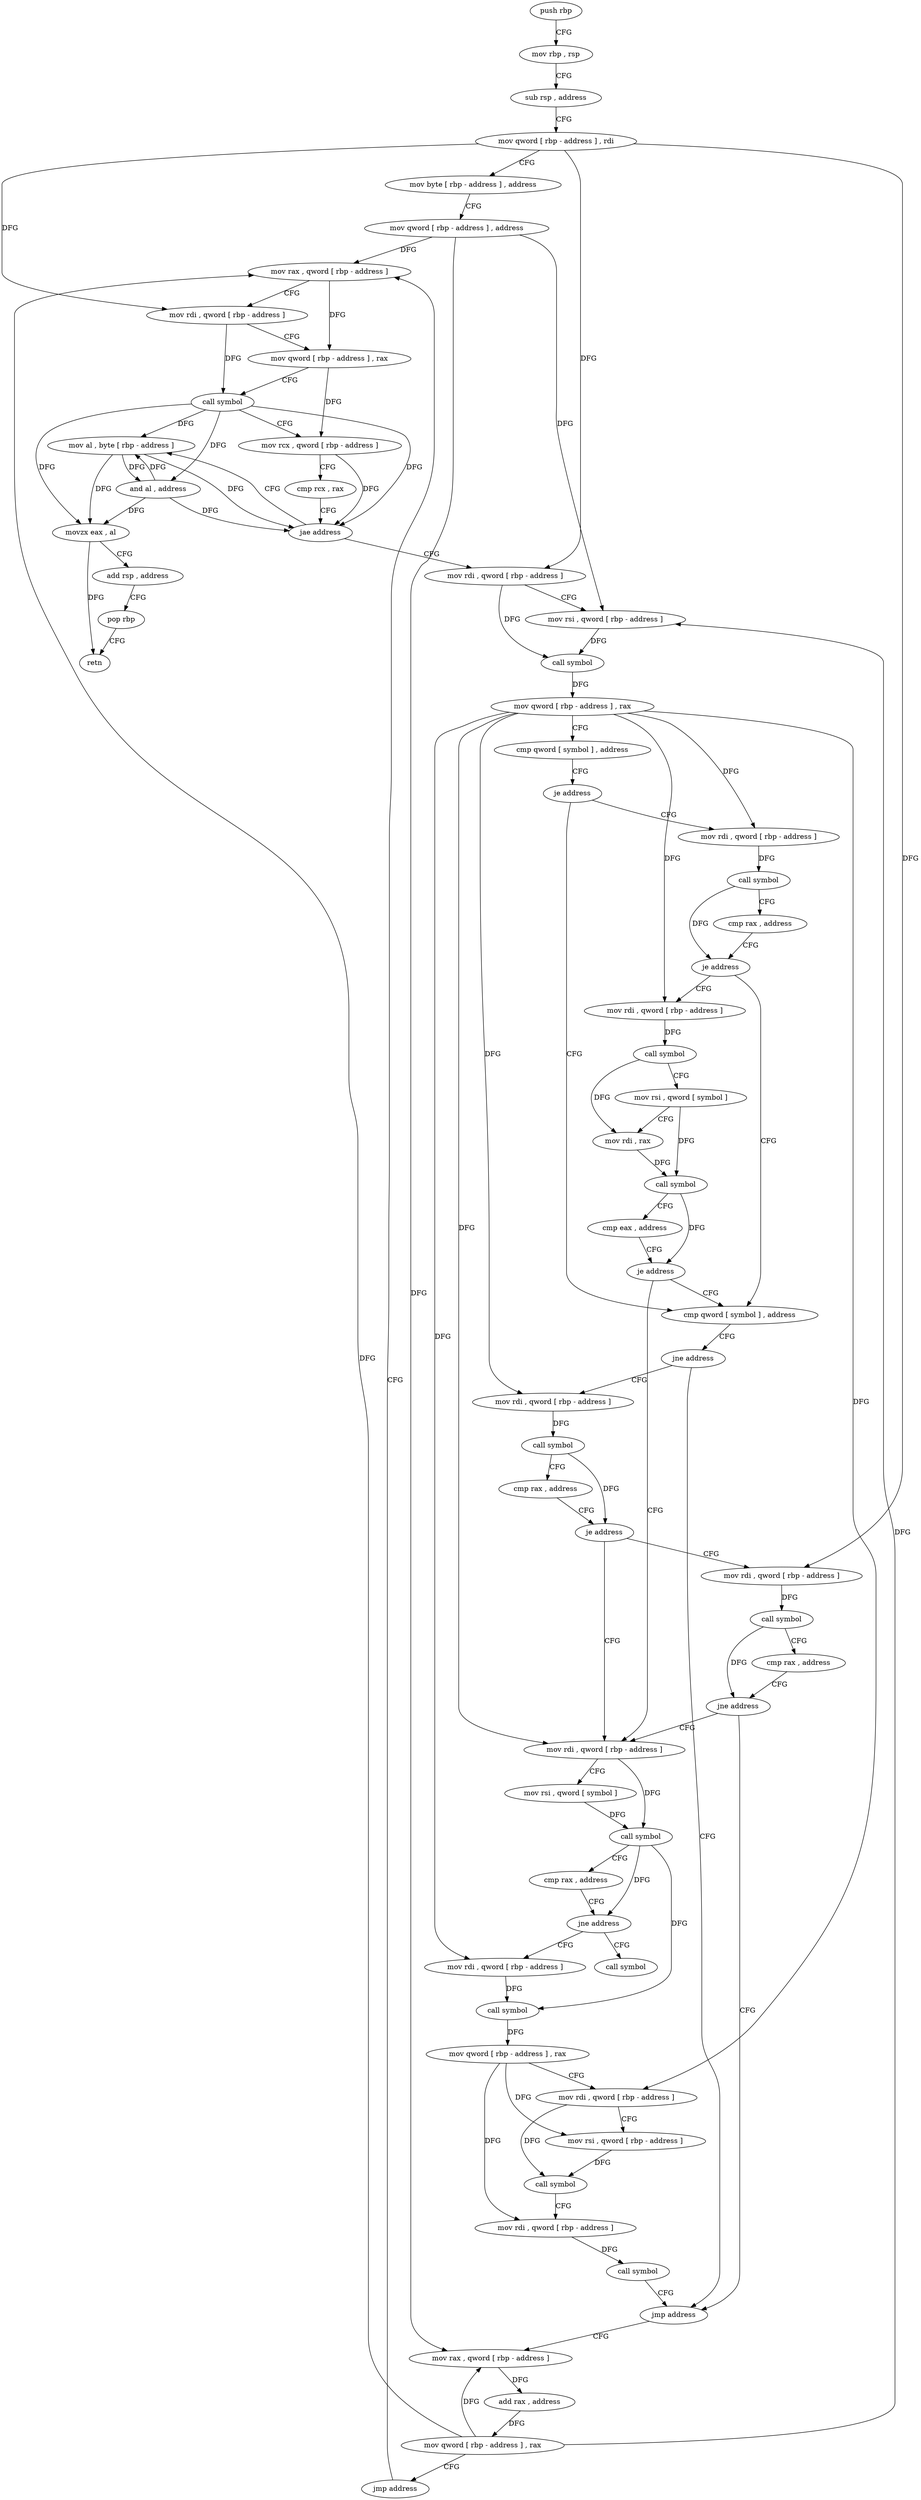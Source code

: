 digraph "func" {
"4219056" [label = "push rbp" ]
"4219057" [label = "mov rbp , rsp" ]
"4219060" [label = "sub rsp , address" ]
"4219064" [label = "mov qword [ rbp - address ] , rdi" ]
"4219068" [label = "mov byte [ rbp - address ] , address" ]
"4219072" [label = "mov qword [ rbp - address ] , address" ]
"4219080" [label = "mov rax , qword [ rbp - address ]" ]
"4219339" [label = "mov al , byte [ rbp - address ]" ]
"4219342" [label = "and al , address" ]
"4219344" [label = "movzx eax , al" ]
"4219347" [label = "add rsp , address" ]
"4219351" [label = "pop rbp" ]
"4219352" [label = "retn" ]
"4219110" [label = "mov rdi , qword [ rbp - address ]" ]
"4219114" [label = "mov rsi , qword [ rbp - address ]" ]
"4219118" [label = "call symbol" ]
"4219123" [label = "mov qword [ rbp - address ] , rax" ]
"4219127" [label = "cmp qword [ symbol ] , address" ]
"4219136" [label = "je address" ]
"4219195" [label = "cmp qword [ symbol ] , address" ]
"4219142" [label = "mov rdi , qword [ rbp - address ]" ]
"4219204" [label = "jne address" ]
"4219315" [label = "jmp address" ]
"4219210" [label = "mov rdi , qword [ rbp - address ]" ]
"4219146" [label = "call symbol" ]
"4219151" [label = "cmp rax , address" ]
"4219155" [label = "je address" ]
"4219161" [label = "mov rdi , qword [ rbp - address ]" ]
"4219320" [label = "mov rax , qword [ rbp - address ]" ]
"4219214" [label = "call symbol" ]
"4219219" [label = "cmp rax , address" ]
"4219223" [label = "je address" ]
"4219248" [label = "mov rdi , qword [ rbp - address ]" ]
"4219229" [label = "mov rdi , qword [ rbp - address ]" ]
"4219165" [label = "call symbol" ]
"4219170" [label = "mov rsi , qword [ symbol ]" ]
"4219178" [label = "mov rdi , rax" ]
"4219181" [label = "call symbol" ]
"4219186" [label = "cmp eax , address" ]
"4219189" [label = "je address" ]
"4219324" [label = "add rax , address" ]
"4219330" [label = "mov qword [ rbp - address ] , rax" ]
"4219334" [label = "jmp address" ]
"4219252" [label = "mov rsi , qword [ symbol ]" ]
"4219260" [label = "call symbol" ]
"4219265" [label = "cmp rax , address" ]
"4219269" [label = "jne address" ]
"4219280" [label = "mov rdi , qword [ rbp - address ]" ]
"4219275" [label = "call symbol" ]
"4219233" [label = "call symbol" ]
"4219238" [label = "cmp rax , address" ]
"4219242" [label = "jne address" ]
"4219084" [label = "mov rdi , qword [ rbp - address ]" ]
"4219088" [label = "mov qword [ rbp - address ] , rax" ]
"4219092" [label = "call symbol" ]
"4219097" [label = "mov rcx , qword [ rbp - address ]" ]
"4219101" [label = "cmp rcx , rax" ]
"4219104" [label = "jae address" ]
"4219284" [label = "call symbol" ]
"4219289" [label = "mov qword [ rbp - address ] , rax" ]
"4219293" [label = "mov rdi , qword [ rbp - address ]" ]
"4219297" [label = "mov rsi , qword [ rbp - address ]" ]
"4219301" [label = "call symbol" ]
"4219306" [label = "mov rdi , qword [ rbp - address ]" ]
"4219310" [label = "call symbol" ]
"4219056" -> "4219057" [ label = "CFG" ]
"4219057" -> "4219060" [ label = "CFG" ]
"4219060" -> "4219064" [ label = "CFG" ]
"4219064" -> "4219068" [ label = "CFG" ]
"4219064" -> "4219084" [ label = "DFG" ]
"4219064" -> "4219110" [ label = "DFG" ]
"4219064" -> "4219229" [ label = "DFG" ]
"4219068" -> "4219072" [ label = "CFG" ]
"4219072" -> "4219080" [ label = "DFG" ]
"4219072" -> "4219114" [ label = "DFG" ]
"4219072" -> "4219320" [ label = "DFG" ]
"4219080" -> "4219084" [ label = "CFG" ]
"4219080" -> "4219088" [ label = "DFG" ]
"4219339" -> "4219342" [ label = "DFG" ]
"4219339" -> "4219104" [ label = "DFG" ]
"4219339" -> "4219344" [ label = "DFG" ]
"4219342" -> "4219344" [ label = "DFG" ]
"4219342" -> "4219104" [ label = "DFG" ]
"4219342" -> "4219339" [ label = "DFG" ]
"4219344" -> "4219347" [ label = "CFG" ]
"4219344" -> "4219352" [ label = "DFG" ]
"4219347" -> "4219351" [ label = "CFG" ]
"4219351" -> "4219352" [ label = "CFG" ]
"4219110" -> "4219114" [ label = "CFG" ]
"4219110" -> "4219118" [ label = "DFG" ]
"4219114" -> "4219118" [ label = "DFG" ]
"4219118" -> "4219123" [ label = "DFG" ]
"4219123" -> "4219127" [ label = "CFG" ]
"4219123" -> "4219142" [ label = "DFG" ]
"4219123" -> "4219210" [ label = "DFG" ]
"4219123" -> "4219161" [ label = "DFG" ]
"4219123" -> "4219248" [ label = "DFG" ]
"4219123" -> "4219280" [ label = "DFG" ]
"4219123" -> "4219293" [ label = "DFG" ]
"4219127" -> "4219136" [ label = "CFG" ]
"4219136" -> "4219195" [ label = "CFG" ]
"4219136" -> "4219142" [ label = "CFG" ]
"4219195" -> "4219204" [ label = "CFG" ]
"4219142" -> "4219146" [ label = "DFG" ]
"4219204" -> "4219315" [ label = "CFG" ]
"4219204" -> "4219210" [ label = "CFG" ]
"4219315" -> "4219320" [ label = "CFG" ]
"4219210" -> "4219214" [ label = "DFG" ]
"4219146" -> "4219151" [ label = "CFG" ]
"4219146" -> "4219155" [ label = "DFG" ]
"4219151" -> "4219155" [ label = "CFG" ]
"4219155" -> "4219195" [ label = "CFG" ]
"4219155" -> "4219161" [ label = "CFG" ]
"4219161" -> "4219165" [ label = "DFG" ]
"4219320" -> "4219324" [ label = "DFG" ]
"4219214" -> "4219219" [ label = "CFG" ]
"4219214" -> "4219223" [ label = "DFG" ]
"4219219" -> "4219223" [ label = "CFG" ]
"4219223" -> "4219248" [ label = "CFG" ]
"4219223" -> "4219229" [ label = "CFG" ]
"4219248" -> "4219252" [ label = "CFG" ]
"4219248" -> "4219260" [ label = "DFG" ]
"4219229" -> "4219233" [ label = "DFG" ]
"4219165" -> "4219170" [ label = "CFG" ]
"4219165" -> "4219178" [ label = "DFG" ]
"4219170" -> "4219178" [ label = "CFG" ]
"4219170" -> "4219181" [ label = "DFG" ]
"4219178" -> "4219181" [ label = "DFG" ]
"4219181" -> "4219186" [ label = "CFG" ]
"4219181" -> "4219189" [ label = "DFG" ]
"4219186" -> "4219189" [ label = "CFG" ]
"4219189" -> "4219248" [ label = "CFG" ]
"4219189" -> "4219195" [ label = "CFG" ]
"4219324" -> "4219330" [ label = "DFG" ]
"4219330" -> "4219334" [ label = "CFG" ]
"4219330" -> "4219080" [ label = "DFG" ]
"4219330" -> "4219114" [ label = "DFG" ]
"4219330" -> "4219320" [ label = "DFG" ]
"4219334" -> "4219080" [ label = "CFG" ]
"4219252" -> "4219260" [ label = "DFG" ]
"4219260" -> "4219265" [ label = "CFG" ]
"4219260" -> "4219269" [ label = "DFG" ]
"4219260" -> "4219284" [ label = "DFG" ]
"4219265" -> "4219269" [ label = "CFG" ]
"4219269" -> "4219280" [ label = "CFG" ]
"4219269" -> "4219275" [ label = "CFG" ]
"4219280" -> "4219284" [ label = "DFG" ]
"4219233" -> "4219238" [ label = "CFG" ]
"4219233" -> "4219242" [ label = "DFG" ]
"4219238" -> "4219242" [ label = "CFG" ]
"4219242" -> "4219315" [ label = "CFG" ]
"4219242" -> "4219248" [ label = "CFG" ]
"4219084" -> "4219088" [ label = "CFG" ]
"4219084" -> "4219092" [ label = "DFG" ]
"4219088" -> "4219092" [ label = "CFG" ]
"4219088" -> "4219097" [ label = "DFG" ]
"4219092" -> "4219097" [ label = "CFG" ]
"4219092" -> "4219104" [ label = "DFG" ]
"4219092" -> "4219339" [ label = "DFG" ]
"4219092" -> "4219342" [ label = "DFG" ]
"4219092" -> "4219344" [ label = "DFG" ]
"4219097" -> "4219101" [ label = "CFG" ]
"4219097" -> "4219104" [ label = "DFG" ]
"4219101" -> "4219104" [ label = "CFG" ]
"4219104" -> "4219339" [ label = "CFG" ]
"4219104" -> "4219110" [ label = "CFG" ]
"4219284" -> "4219289" [ label = "DFG" ]
"4219289" -> "4219293" [ label = "CFG" ]
"4219289" -> "4219297" [ label = "DFG" ]
"4219289" -> "4219306" [ label = "DFG" ]
"4219293" -> "4219297" [ label = "CFG" ]
"4219293" -> "4219301" [ label = "DFG" ]
"4219297" -> "4219301" [ label = "DFG" ]
"4219301" -> "4219306" [ label = "CFG" ]
"4219306" -> "4219310" [ label = "DFG" ]
"4219310" -> "4219315" [ label = "CFG" ]
}
